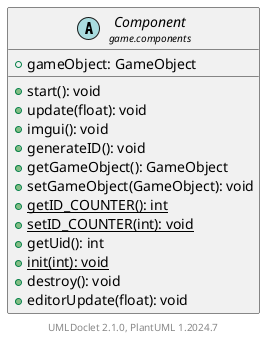 @startuml
    set namespaceSeparator none
    hide empty fields
    hide empty methods

    abstract class "<size:14>Component\n<size:10>game.components" as game.components.Component [[Component.html]] {
        +gameObject: GameObject
        +start(): void
        +update(float): void
        +imgui(): void
        +generateID(): void
        +getGameObject(): GameObject
        +setGameObject(GameObject): void
        {static} +getID_COUNTER(): int
        {static} +setID_COUNTER(int): void
        +getUid(): int
        {static} +init(int): void
        +destroy(): void
        +editorUpdate(float): void
    }

    center footer UMLDoclet 2.1.0, PlantUML %version()
@enduml
